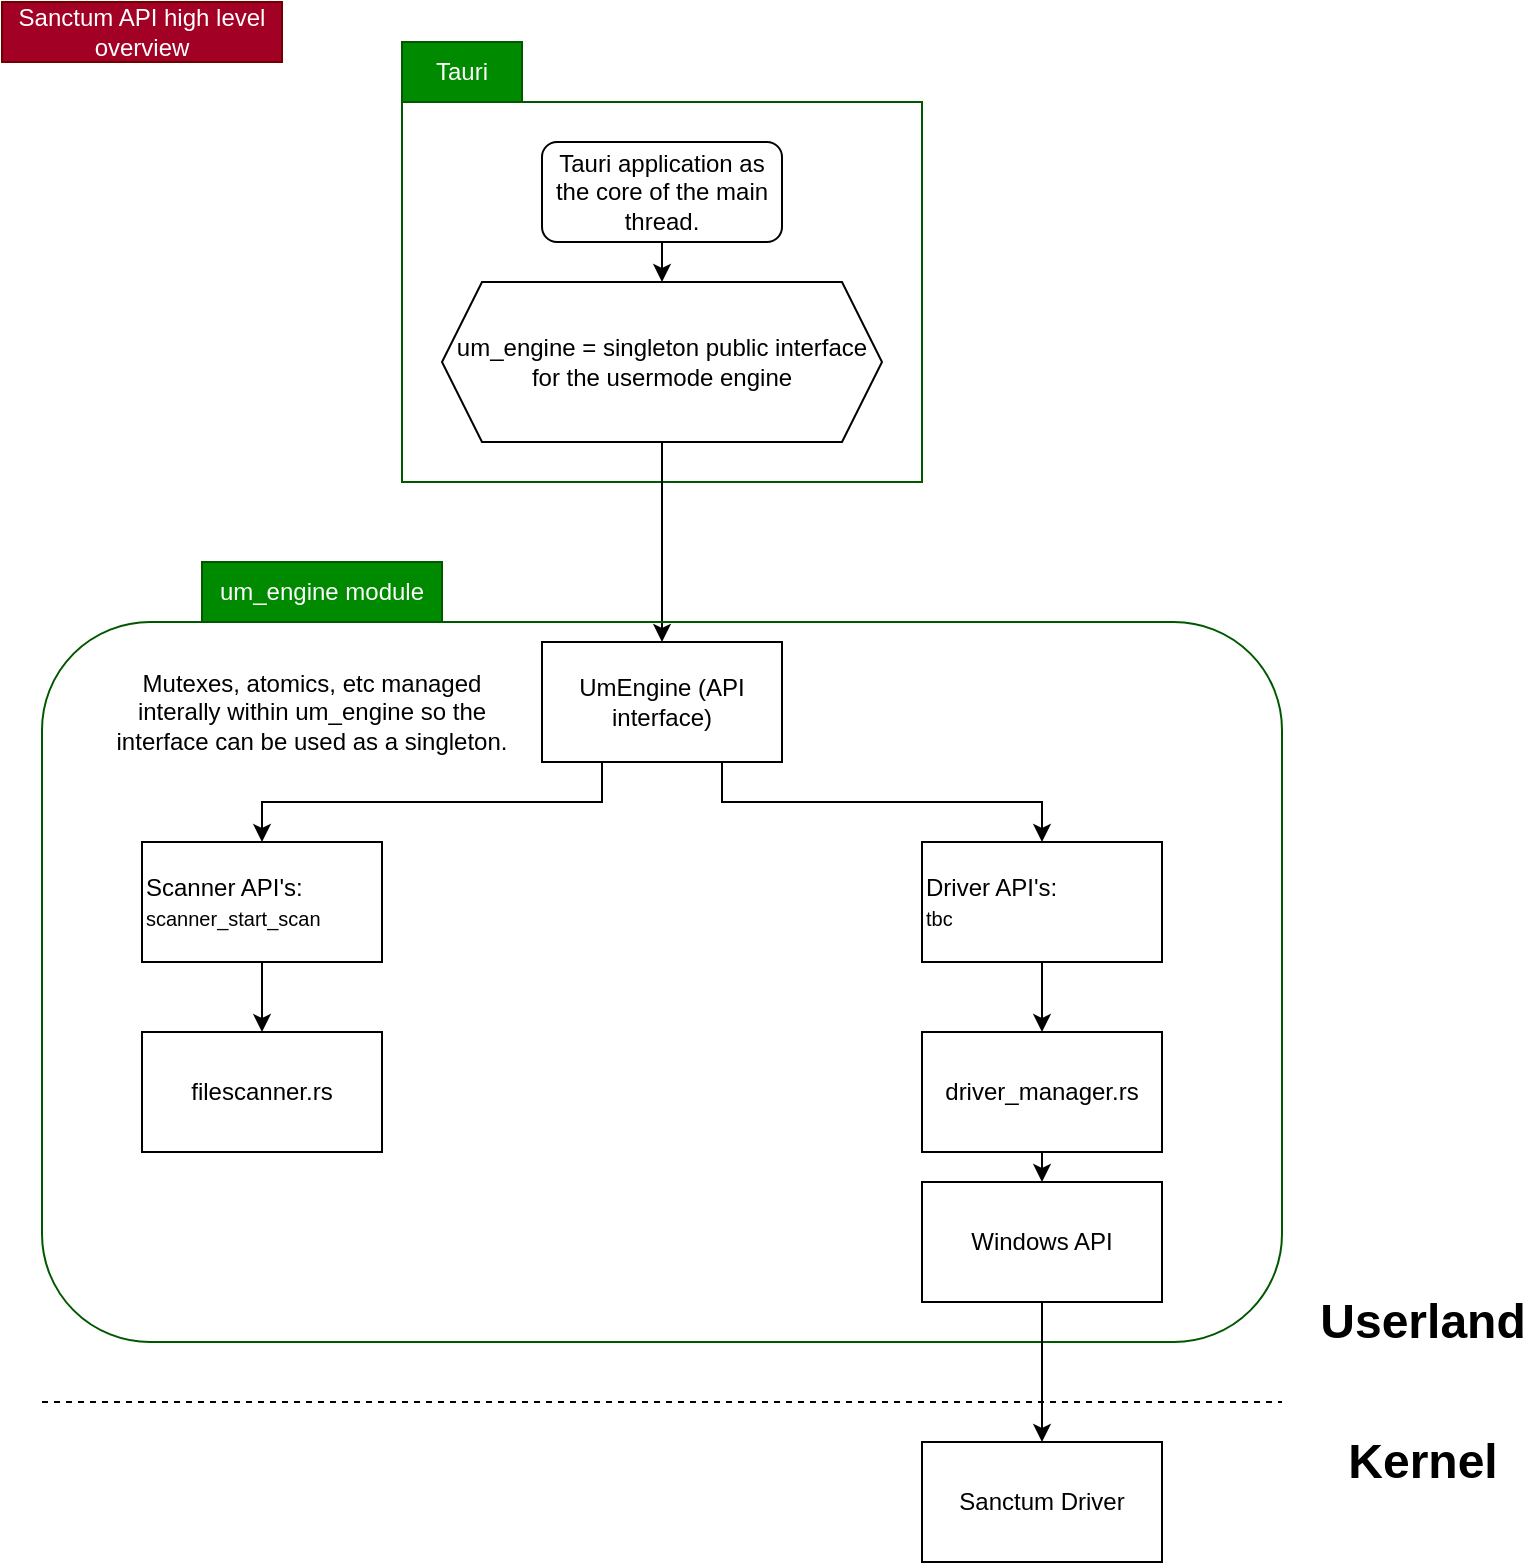<mxfile version="24.7.17">
  <diagram id="C5RBs43oDa-KdzZeNtuy" name="Page-1">
    <mxGraphModel dx="1728" dy="998" grid="1" gridSize="10" guides="1" tooltips="1" connect="1" arrows="1" fold="1" page="1" pageScale="1" pageWidth="827" pageHeight="1169" math="0" shadow="0">
      <root>
        <mxCell id="WIyWlLk6GJQsqaUBKTNV-0" />
        <mxCell id="WIyWlLk6GJQsqaUBKTNV-1" parent="WIyWlLk6GJQsqaUBKTNV-0" />
        <mxCell id="onjA7cG4MH8evi2YhJo6-5" value="" style="rounded=0;whiteSpace=wrap;html=1;fillColor=none;fontColor=#ffffff;strokeColor=#005700;" vertex="1" parent="WIyWlLk6GJQsqaUBKTNV-1">
          <mxGeometry x="250" y="60" width="260" height="190" as="geometry" />
        </mxCell>
        <mxCell id="onjA7cG4MH8evi2YhJo6-4" style="edgeStyle=orthogonalEdgeStyle;rounded=0;orthogonalLoop=1;jettySize=auto;html=1;exitX=0.5;exitY=1;exitDx=0;exitDy=0;entryX=0.5;entryY=0;entryDx=0;entryDy=0;" edge="1" parent="WIyWlLk6GJQsqaUBKTNV-1" source="onjA7cG4MH8evi2YhJo6-0" target="onjA7cG4MH8evi2YhJo6-2">
          <mxGeometry relative="1" as="geometry" />
        </mxCell>
        <mxCell id="onjA7cG4MH8evi2YhJo6-0" value="Tauri application as the core of the main thread." style="rounded=1;whiteSpace=wrap;html=1;fontSize=12;glass=0;strokeWidth=1;shadow=0;" vertex="1" parent="WIyWlLk6GJQsqaUBKTNV-1">
          <mxGeometry x="320" y="80" width="120" height="50" as="geometry" />
        </mxCell>
        <mxCell id="onjA7cG4MH8evi2YhJo6-1" value="Sanctum API high level overview" style="text;html=1;align=center;verticalAlign=middle;whiteSpace=wrap;rounded=0;fillColor=#a20025;fontColor=#ffffff;strokeColor=#6F0000;" vertex="1" parent="WIyWlLk6GJQsqaUBKTNV-1">
          <mxGeometry x="50" y="10" width="140" height="30" as="geometry" />
        </mxCell>
        <mxCell id="onjA7cG4MH8evi2YhJo6-12" style="edgeStyle=orthogonalEdgeStyle;rounded=0;orthogonalLoop=1;jettySize=auto;html=1;exitX=0.5;exitY=1;exitDx=0;exitDy=0;entryX=0.5;entryY=0;entryDx=0;entryDy=0;" edge="1" parent="WIyWlLk6GJQsqaUBKTNV-1" source="onjA7cG4MH8evi2YhJo6-2" target="onjA7cG4MH8evi2YhJo6-11">
          <mxGeometry relative="1" as="geometry" />
        </mxCell>
        <mxCell id="onjA7cG4MH8evi2YhJo6-2" value="um_engine = singleton public interface for the usermode engine" style="shape=hexagon;perimeter=hexagonPerimeter2;whiteSpace=wrap;html=1;fixedSize=1;" vertex="1" parent="WIyWlLk6GJQsqaUBKTNV-1">
          <mxGeometry x="270" y="150" width="220" height="80" as="geometry" />
        </mxCell>
        <mxCell id="onjA7cG4MH8evi2YhJo6-6" value="Tauri" style="text;html=1;align=center;verticalAlign=middle;whiteSpace=wrap;rounded=0;fillColor=#008a00;fontColor=#ffffff;strokeColor=#005700;" vertex="1" parent="WIyWlLk6GJQsqaUBKTNV-1">
          <mxGeometry x="250" y="30" width="60" height="30" as="geometry" />
        </mxCell>
        <mxCell id="onjA7cG4MH8evi2YhJo6-8" value="" style="rounded=1;whiteSpace=wrap;html=1;fillColor=none;fontColor=#ffffff;strokeColor=#005700;" vertex="1" parent="WIyWlLk6GJQsqaUBKTNV-1">
          <mxGeometry x="70" y="320" width="620" height="360" as="geometry" />
        </mxCell>
        <mxCell id="onjA7cG4MH8evi2YhJo6-10" value="um_engine module" style="text;html=1;align=center;verticalAlign=middle;whiteSpace=wrap;rounded=0;fillColor=#008a00;fontColor=#ffffff;strokeColor=#005700;" vertex="1" parent="WIyWlLk6GJQsqaUBKTNV-1">
          <mxGeometry x="150" y="290" width="120" height="30" as="geometry" />
        </mxCell>
        <mxCell id="onjA7cG4MH8evi2YhJo6-15" style="edgeStyle=orthogonalEdgeStyle;rounded=0;orthogonalLoop=1;jettySize=auto;html=1;exitX=0.25;exitY=1;exitDx=0;exitDy=0;entryX=0.5;entryY=0;entryDx=0;entryDy=0;" edge="1" parent="WIyWlLk6GJQsqaUBKTNV-1" source="onjA7cG4MH8evi2YhJo6-11" target="onjA7cG4MH8evi2YhJo6-13">
          <mxGeometry relative="1" as="geometry" />
        </mxCell>
        <mxCell id="onjA7cG4MH8evi2YhJo6-16" style="edgeStyle=orthogonalEdgeStyle;rounded=0;orthogonalLoop=1;jettySize=auto;html=1;exitX=0.75;exitY=1;exitDx=0;exitDy=0;entryX=0.5;entryY=0;entryDx=0;entryDy=0;" edge="1" parent="WIyWlLk6GJQsqaUBKTNV-1" source="onjA7cG4MH8evi2YhJo6-11" target="onjA7cG4MH8evi2YhJo6-14">
          <mxGeometry relative="1" as="geometry" />
        </mxCell>
        <mxCell id="onjA7cG4MH8evi2YhJo6-11" value="UmEngine (API interface)" style="rounded=0;whiteSpace=wrap;html=1;" vertex="1" parent="WIyWlLk6GJQsqaUBKTNV-1">
          <mxGeometry x="320" y="330" width="120" height="60" as="geometry" />
        </mxCell>
        <mxCell id="onjA7cG4MH8evi2YhJo6-20" style="edgeStyle=orthogonalEdgeStyle;rounded=0;orthogonalLoop=1;jettySize=auto;html=1;exitX=0.5;exitY=1;exitDx=0;exitDy=0;entryX=0.5;entryY=0;entryDx=0;entryDy=0;" edge="1" parent="WIyWlLk6GJQsqaUBKTNV-1" source="onjA7cG4MH8evi2YhJo6-13" target="onjA7cG4MH8evi2YhJo6-17">
          <mxGeometry relative="1" as="geometry" />
        </mxCell>
        <mxCell id="onjA7cG4MH8evi2YhJo6-13" value="Scanner API&#39;s:&lt;div&gt;&lt;font style=&quot;font-size: 10px;&quot;&gt;scanner_start_scan&lt;/font&gt;&lt;br&gt;&lt;/div&gt;" style="rounded=0;whiteSpace=wrap;html=1;align=left;" vertex="1" parent="WIyWlLk6GJQsqaUBKTNV-1">
          <mxGeometry x="120" y="430" width="120" height="60" as="geometry" />
        </mxCell>
        <mxCell id="onjA7cG4MH8evi2YhJo6-19" style="edgeStyle=orthogonalEdgeStyle;rounded=0;orthogonalLoop=1;jettySize=auto;html=1;exitX=0.5;exitY=1;exitDx=0;exitDy=0;entryX=0.5;entryY=0;entryDx=0;entryDy=0;" edge="1" parent="WIyWlLk6GJQsqaUBKTNV-1" source="onjA7cG4MH8evi2YhJo6-14" target="onjA7cG4MH8evi2YhJo6-18">
          <mxGeometry relative="1" as="geometry" />
        </mxCell>
        <mxCell id="onjA7cG4MH8evi2YhJo6-14" value="Driver API&#39;s:&lt;div&gt;&lt;font style=&quot;font-size: 10px;&quot;&gt;tbc&lt;/font&gt;&lt;br&gt;&lt;/div&gt;" style="rounded=0;whiteSpace=wrap;html=1;align=left;" vertex="1" parent="WIyWlLk6GJQsqaUBKTNV-1">
          <mxGeometry x="510" y="430" width="120" height="60" as="geometry" />
        </mxCell>
        <mxCell id="onjA7cG4MH8evi2YhJo6-17" value="&lt;div&gt;filescanner.rs&lt;/div&gt;" style="rounded=0;whiteSpace=wrap;html=1;align=center;" vertex="1" parent="WIyWlLk6GJQsqaUBKTNV-1">
          <mxGeometry x="120" y="525" width="120" height="60" as="geometry" />
        </mxCell>
        <mxCell id="onjA7cG4MH8evi2YhJo6-25" style="edgeStyle=orthogonalEdgeStyle;rounded=0;orthogonalLoop=1;jettySize=auto;html=1;exitX=0.5;exitY=1;exitDx=0;exitDy=0;entryX=0.5;entryY=0;entryDx=0;entryDy=0;" edge="1" parent="WIyWlLk6GJQsqaUBKTNV-1" source="onjA7cG4MH8evi2YhJo6-18" target="onjA7cG4MH8evi2YhJo6-24">
          <mxGeometry relative="1" as="geometry" />
        </mxCell>
        <mxCell id="onjA7cG4MH8evi2YhJo6-18" value="&lt;div&gt;driver_manager.rs&lt;/div&gt;" style="rounded=0;whiteSpace=wrap;html=1;align=center;" vertex="1" parent="WIyWlLk6GJQsqaUBKTNV-1">
          <mxGeometry x="510" y="525" width="120" height="60" as="geometry" />
        </mxCell>
        <mxCell id="onjA7cG4MH8evi2YhJo6-23" value="Mutexes, atomics, etc managed interally within um_engine so the interface can be used as a singleton." style="text;html=1;align=center;verticalAlign=middle;whiteSpace=wrap;rounded=0;" vertex="1" parent="WIyWlLk6GJQsqaUBKTNV-1">
          <mxGeometry x="100" y="340" width="210" height="50" as="geometry" />
        </mxCell>
        <mxCell id="onjA7cG4MH8evi2YhJo6-32" style="edgeStyle=orthogonalEdgeStyle;rounded=0;orthogonalLoop=1;jettySize=auto;html=1;exitX=0.5;exitY=1;exitDx=0;exitDy=0;" edge="1" parent="WIyWlLk6GJQsqaUBKTNV-1" source="onjA7cG4MH8evi2YhJo6-24" target="onjA7cG4MH8evi2YhJo6-31">
          <mxGeometry relative="1" as="geometry" />
        </mxCell>
        <mxCell id="onjA7cG4MH8evi2YhJo6-24" value="&lt;div&gt;Windows API&lt;/div&gt;" style="rounded=0;whiteSpace=wrap;html=1;align=center;" vertex="1" parent="WIyWlLk6GJQsqaUBKTNV-1">
          <mxGeometry x="510" y="600" width="120" height="60" as="geometry" />
        </mxCell>
        <mxCell id="onjA7cG4MH8evi2YhJo6-27" value="" style="endArrow=none;dashed=1;html=1;rounded=0;" edge="1" parent="WIyWlLk6GJQsqaUBKTNV-1">
          <mxGeometry width="50" height="50" relative="1" as="geometry">
            <mxPoint x="70" y="710" as="sourcePoint" />
            <mxPoint x="690" y="710" as="targetPoint" />
          </mxGeometry>
        </mxCell>
        <mxCell id="onjA7cG4MH8evi2YhJo6-29" value="Userland" style="text;strokeColor=none;fillColor=none;html=1;fontSize=24;fontStyle=1;verticalAlign=middle;align=center;" vertex="1" parent="WIyWlLk6GJQsqaUBKTNV-1">
          <mxGeometry x="710" y="650" width="100" height="40" as="geometry" />
        </mxCell>
        <mxCell id="onjA7cG4MH8evi2YhJo6-30" value="Kernel" style="text;strokeColor=none;fillColor=none;html=1;fontSize=24;fontStyle=1;verticalAlign=middle;align=center;" vertex="1" parent="WIyWlLk6GJQsqaUBKTNV-1">
          <mxGeometry x="710" y="720" width="100" height="40" as="geometry" />
        </mxCell>
        <mxCell id="onjA7cG4MH8evi2YhJo6-31" value="&lt;div&gt;Sanctum Driver&lt;/div&gt;" style="rounded=0;whiteSpace=wrap;html=1;align=center;" vertex="1" parent="WIyWlLk6GJQsqaUBKTNV-1">
          <mxGeometry x="510" y="730" width="120" height="60" as="geometry" />
        </mxCell>
      </root>
    </mxGraphModel>
  </diagram>
</mxfile>
